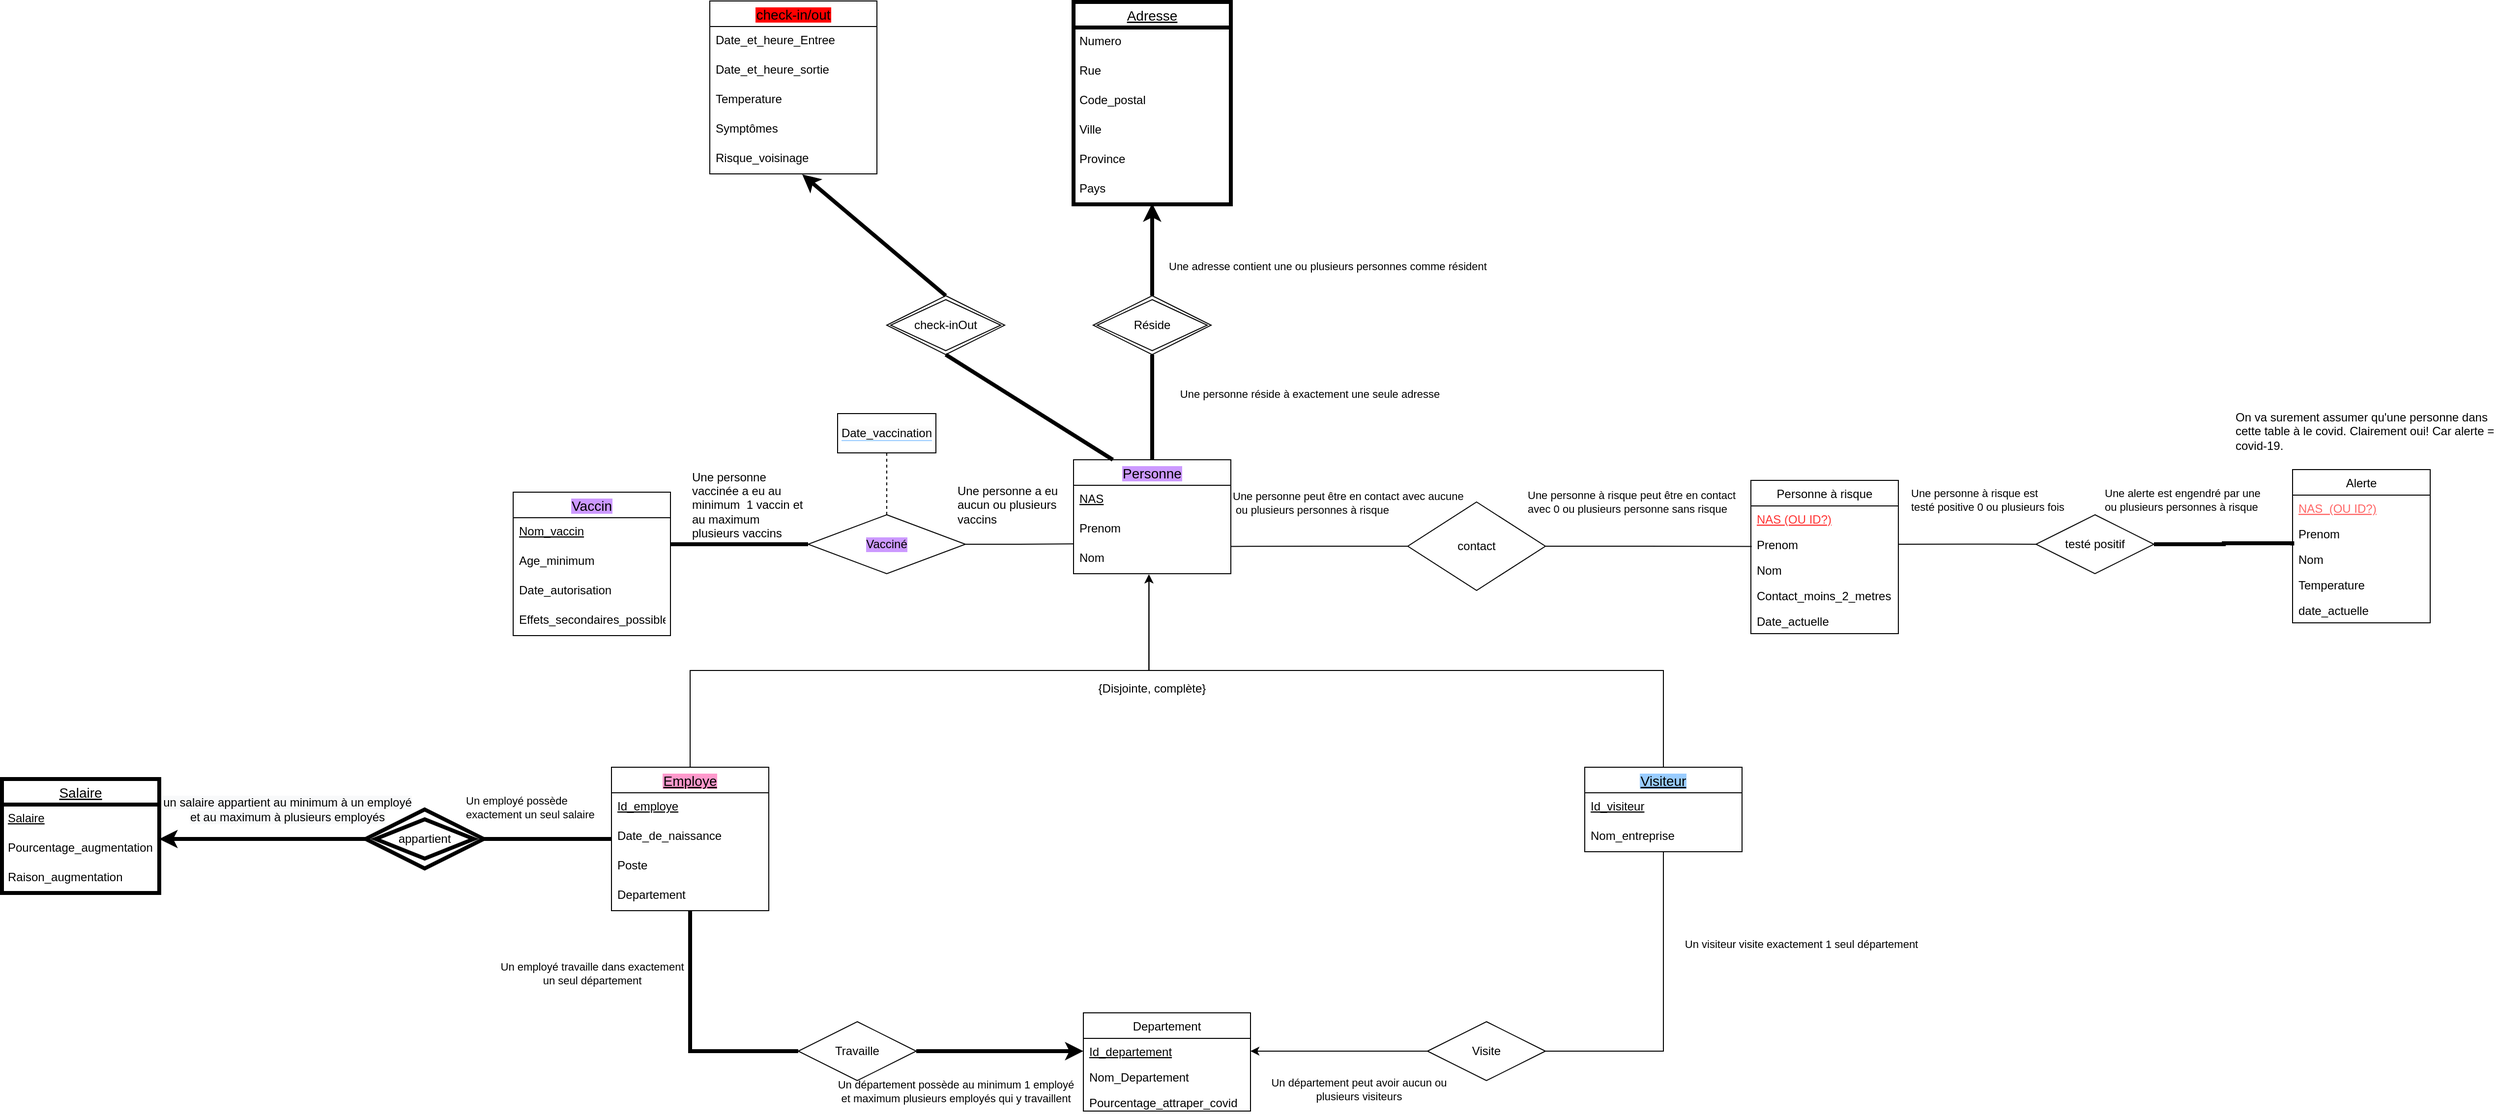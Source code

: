 <mxfile version="14.6.13" type="device"><diagram id="bRuMaRZddYEm2EvuowhR" name="Page-1"><mxGraphModel dx="3200" dy="2001" grid="1" gridSize="10" guides="1" tooltips="1" connect="1" arrows="1" fold="1" page="1" pageScale="1" pageWidth="1169" pageHeight="827" math="0" shadow="0"><root><mxCell id="0"/><mxCell id="1" parent="0"/><mxCell id="vKXsdxQeHQxH98xxtYN8-13" value="Personne à risque" style="swimlane;fontStyle=0;childLayout=stackLayout;horizontal=1;startSize=26;horizontalStack=0;resizeParent=1;resizeParentMax=0;resizeLast=0;collapsible=1;marginBottom=0;" parent="1" vertex="1"><mxGeometry x="1169" y="-132" width="150" height="156" as="geometry"/></mxCell><mxCell id="vKXsdxQeHQxH98xxtYN8-14" value="NAS (OU ID?)" style="text;strokeColor=none;fillColor=none;align=left;verticalAlign=top;spacingLeft=4;spacingRight=4;overflow=hidden;rotatable=0;points=[[0,0.5],[1,0.5]];portConstraint=eastwest;fontStyle=4;fontColor=#FF3333;" parent="vKXsdxQeHQxH98xxtYN8-13" vertex="1"><mxGeometry y="26" width="150" height="26" as="geometry"/></mxCell><mxCell id="vKXsdxQeHQxH98xxtYN8-15" value="Prenom" style="text;strokeColor=none;fillColor=none;align=left;verticalAlign=top;spacingLeft=4;spacingRight=4;overflow=hidden;rotatable=0;points=[[0,0.5],[1,0.5]];portConstraint=eastwest;" parent="vKXsdxQeHQxH98xxtYN8-13" vertex="1"><mxGeometry y="52" width="150" height="26" as="geometry"/></mxCell><mxCell id="vKXsdxQeHQxH98xxtYN8-74" value="Nom" style="text;strokeColor=none;fillColor=none;align=left;verticalAlign=top;spacingLeft=4;spacingRight=4;overflow=hidden;rotatable=0;points=[[0,0.5],[1,0.5]];portConstraint=eastwest;" parent="vKXsdxQeHQxH98xxtYN8-13" vertex="1"><mxGeometry y="78" width="150" height="26" as="geometry"/></mxCell><mxCell id="vKXsdxQeHQxH98xxtYN8-16" value="Contact_moins_2_metres" style="text;strokeColor=none;fillColor=none;align=left;verticalAlign=top;spacingLeft=4;spacingRight=4;overflow=hidden;rotatable=0;points=[[0,0.5],[1,0.5]];portConstraint=eastwest;" parent="vKXsdxQeHQxH98xxtYN8-13" vertex="1"><mxGeometry y="104" width="150" height="26" as="geometry"/></mxCell><mxCell id="vKXsdxQeHQxH98xxtYN8-100" value="Date_actuelle" style="text;strokeColor=none;fillColor=none;align=left;verticalAlign=top;spacingLeft=4;spacingRight=4;overflow=hidden;rotatable=0;points=[[0,0.5],[1,0.5]];portConstraint=eastwest;" parent="vKXsdxQeHQxH98xxtYN8-13" vertex="1"><mxGeometry y="130" width="150" height="26" as="geometry"/></mxCell><mxCell id="vKXsdxQeHQxH98xxtYN8-131" style="edgeStyle=orthogonalEdgeStyle;rounded=0;orthogonalLoop=1;jettySize=auto;html=1;exitX=0.5;exitY=0;exitDx=0;exitDy=0;entryX=0.5;entryY=1;entryDx=0;entryDy=0;startArrow=none;startFill=0;endArrow=none;endFill=0;strokeWidth=4;" parent="1" source="vKXsdxQeHQxH98xxtYN8-32" target="vKXsdxQeHQxH98xxtYN8-130" edge="1"><mxGeometry relative="1" as="geometry"><Array as="points"><mxPoint x="560" y="-230"/><mxPoint x="560" y="-230"/></Array></mxGeometry></mxCell><mxCell id="vKXsdxQeHQxH98xxtYN8-156" value="Une personne réside à exactement une seule adresse" style="edgeLabel;html=1;align=center;verticalAlign=middle;resizable=0;points=[];" parent="vKXsdxQeHQxH98xxtYN8-131" vertex="1" connectable="0"><mxGeometry x="0.327" y="1" relative="1" as="geometry"><mxPoint x="160.5" y="4" as="offset"/></mxGeometry></mxCell><mxCell id="vKXsdxQeHQxH98xxtYN8-32" value="Personne" style="swimlane;fontStyle=0;childLayout=stackLayout;horizontal=1;startSize=26;horizontalStack=0;resizeParent=1;resizeParentMax=0;resizeLast=0;collapsible=1;marginBottom=0;align=center;fontSize=14;labelBackgroundColor=#CC99FF;" parent="1" vertex="1"><mxGeometry x="480" y="-153" width="160" height="116" as="geometry"/></mxCell><mxCell id="vKXsdxQeHQxH98xxtYN8-126" value="NAS" style="text;strokeColor=none;fillColor=none;spacingLeft=4;spacingRight=4;overflow=hidden;rotatable=0;points=[[0,0.5],[1,0.5]];portConstraint=eastwest;fontSize=12;fontStyle=4" parent="vKXsdxQeHQxH98xxtYN8-32" vertex="1"><mxGeometry y="26" width="160" height="30" as="geometry"/></mxCell><mxCell id="vKXsdxQeHQxH98xxtYN8-64" value="Prenom" style="text;strokeColor=none;fillColor=none;spacingLeft=4;spacingRight=4;overflow=hidden;rotatable=0;points=[[0,0.5],[1,0.5]];portConstraint=eastwest;fontSize=12;" parent="vKXsdxQeHQxH98xxtYN8-32" vertex="1"><mxGeometry y="56" width="160" height="30" as="geometry"/></mxCell><mxCell id="vKXsdxQeHQxH98xxtYN8-33" value="Nom" style="text;strokeColor=none;fillColor=none;spacingLeft=4;spacingRight=4;overflow=hidden;rotatable=0;points=[[0,0.5],[1,0.5]];portConstraint=eastwest;fontSize=12;" parent="vKXsdxQeHQxH98xxtYN8-32" vertex="1"><mxGeometry y="86" width="160" height="30" as="geometry"/></mxCell><mxCell id="vKXsdxQeHQxH98xxtYN8-61" style="edgeStyle=orthogonalEdgeStyle;rounded=0;orthogonalLoop=1;jettySize=auto;html=1;exitX=0.5;exitY=0;exitDx=0;exitDy=0;entryX=0.48;entryY=1.027;entryDx=0;entryDy=0;entryPerimeter=0;" parent="1" source="vKXsdxQeHQxH98xxtYN8-35" target="vKXsdxQeHQxH98xxtYN8-33" edge="1"><mxGeometry relative="1" as="geometry"><mxPoint x="556" y="16" as="targetPoint"/></mxGeometry></mxCell><mxCell id="vKXsdxQeHQxH98xxtYN8-69" style="edgeStyle=orthogonalEdgeStyle;rounded=0;orthogonalLoop=1;jettySize=auto;html=1;exitX=0.5;exitY=1;exitDx=0;exitDy=0;entryX=0;entryY=0.5;entryDx=0;entryDy=0;endArrow=none;endFill=0;strokeWidth=4;startArrow=none;startFill=0;" parent="1" source="vKXsdxQeHQxH98xxtYN8-35" target="vKXsdxQeHQxH98xxtYN8-66" edge="1"><mxGeometry relative="1" as="geometry"/></mxCell><mxCell id="vKXsdxQeHQxH98xxtYN8-150" value="Un employé travaille dans exactement &lt;br&gt;un seul département" style="edgeLabel;html=1;align=center;verticalAlign=middle;resizable=0;points=[];" parent="vKXsdxQeHQxH98xxtYN8-69" vertex="1" connectable="0"><mxGeometry x="-0.576" y="1" relative="1" as="geometry"><mxPoint x="-101" y="10" as="offset"/></mxGeometry></mxCell><mxCell id="vKXsdxQeHQxH98xxtYN8-136" style="edgeStyle=orthogonalEdgeStyle;rounded=0;orthogonalLoop=1;jettySize=auto;html=1;exitX=0;exitY=0.5;exitDx=0;exitDy=0;entryX=1;entryY=0.5;entryDx=0;entryDy=0;startArrow=none;startFill=0;endArrow=none;endFill=0;strokeWidth=4;" parent="1" source="vKXsdxQeHQxH98xxtYN8-35" target="vKXsdxQeHQxH98xxtYN8-176" edge="1"><mxGeometry relative="1" as="geometry"><mxPoint x="-120" y="233" as="targetPoint"/></mxGeometry></mxCell><mxCell id="vKXsdxQeHQxH98xxtYN8-144" value="Un employé possède&lt;br&gt;exactement un seul salaire" style="edgeLabel;html=1;align=left;verticalAlign=middle;resizable=0;points=[];" parent="vKXsdxQeHQxH98xxtYN8-136" vertex="1" connectable="0"><mxGeometry x="-0.245" relative="1" as="geometry"><mxPoint x="-101" y="-32" as="offset"/></mxGeometry></mxCell><mxCell id="vKXsdxQeHQxH98xxtYN8-35" value="Employe" style="swimlane;fontStyle=4;childLayout=stackLayout;horizontal=1;startSize=26;horizontalStack=0;resizeParent=1;resizeParentMax=0;resizeLast=0;collapsible=1;marginBottom=0;align=center;fontSize=14;labelBackgroundColor=#FF99CC;" parent="1" vertex="1"><mxGeometry x="10" y="160" width="160" height="146" as="geometry"/></mxCell><mxCell id="vKXsdxQeHQxH98xxtYN8-49" value="Id_employe" style="text;strokeColor=none;fillColor=none;spacingLeft=4;spacingRight=4;overflow=hidden;rotatable=0;points=[[0,0.5],[1,0.5]];portConstraint=eastwest;fontSize=12;fontStyle=4" parent="vKXsdxQeHQxH98xxtYN8-35" vertex="1"><mxGeometry y="26" width="160" height="30" as="geometry"/></mxCell><mxCell id="vKXsdxQeHQxH98xxtYN8-37" value="Date_de_naissance" style="text;strokeColor=none;fillColor=none;spacingLeft=4;spacingRight=4;overflow=hidden;rotatable=0;points=[[0,0.5],[1,0.5]];portConstraint=eastwest;fontSize=12;" parent="vKXsdxQeHQxH98xxtYN8-35" vertex="1"><mxGeometry y="56" width="160" height="30" as="geometry"/></mxCell><mxCell id="vKXsdxQeHQxH98xxtYN8-39" value="Poste" style="text;strokeColor=none;fillColor=none;spacingLeft=4;spacingRight=4;overflow=hidden;rotatable=0;points=[[0,0.5],[1,0.5]];portConstraint=eastwest;fontSize=12;" parent="vKXsdxQeHQxH98xxtYN8-35" vertex="1"><mxGeometry y="86" width="160" height="30" as="geometry"/></mxCell><mxCell id="vKXsdxQeHQxH98xxtYN8-40" value="Departement" style="text;strokeColor=none;fillColor=none;spacingLeft=4;spacingRight=4;overflow=hidden;rotatable=0;points=[[0,0.5],[1,0.5]];portConstraint=eastwest;fontSize=12;" parent="vKXsdxQeHQxH98xxtYN8-35" vertex="1"><mxGeometry y="116" width="160" height="30" as="geometry"/></mxCell><mxCell id="vKXsdxQeHQxH98xxtYN8-59" style="edgeStyle=orthogonalEdgeStyle;rounded=0;orthogonalLoop=1;jettySize=auto;html=1;exitX=0.5;exitY=0;exitDx=0;exitDy=0;entryX=0.479;entryY=1.021;entryDx=0;entryDy=0;entryPerimeter=0;" parent="1" source="vKXsdxQeHQxH98xxtYN8-42" target="vKXsdxQeHQxH98xxtYN8-33" edge="1"><mxGeometry relative="1" as="geometry"><mxPoint x="556" y="15.82" as="targetPoint"/></mxGeometry></mxCell><mxCell id="vKXsdxQeHQxH98xxtYN8-72" style="edgeStyle=orthogonalEdgeStyle;rounded=0;orthogonalLoop=1;jettySize=auto;html=1;exitX=0.5;exitY=1;exitDx=0;exitDy=0;entryX=1;entryY=0.5;entryDx=0;entryDy=0;strokeWidth=1;endArrow=none;endFill=0;startArrow=none;startFill=0;" parent="1" source="vKXsdxQeHQxH98xxtYN8-42" target="vKXsdxQeHQxH98xxtYN8-67" edge="1"><mxGeometry relative="1" as="geometry"/></mxCell><mxCell id="vKXsdxQeHQxH98xxtYN8-147" value="Un visiteur visite exactement 1 seul département" style="edgeLabel;html=1;align=center;verticalAlign=middle;resizable=0;points=[];" parent="vKXsdxQeHQxH98xxtYN8-72" vertex="1" connectable="0"><mxGeometry x="-0.428" relative="1" as="geometry"><mxPoint x="139.5" y="1.5" as="offset"/></mxGeometry></mxCell><mxCell id="vKXsdxQeHQxH98xxtYN8-42" value="Visiteur" style="swimlane;fontStyle=4;childLayout=stackLayout;horizontal=1;startSize=26;horizontalStack=0;resizeParent=1;resizeParentMax=0;resizeLast=0;collapsible=1;marginBottom=0;align=center;fontSize=14;labelBackgroundColor=#99CCFF;" parent="1" vertex="1"><mxGeometry x="1000" y="160" width="160" height="86" as="geometry"/></mxCell><mxCell id="vKXsdxQeHQxH98xxtYN8-48" value="Id_visiteur" style="text;strokeColor=none;fillColor=none;spacingLeft=4;spacingRight=4;overflow=hidden;rotatable=0;points=[[0,0.5],[1,0.5]];portConstraint=eastwest;fontSize=12;fontStyle=4" parent="vKXsdxQeHQxH98xxtYN8-42" vertex="1"><mxGeometry y="26" width="160" height="30" as="geometry"/></mxCell><mxCell id="vKXsdxQeHQxH98xxtYN8-44" value="Nom_entreprise" style="text;strokeColor=none;fillColor=none;spacingLeft=4;spacingRight=4;overflow=hidden;rotatable=0;points=[[0,0.5],[1,0.5]];portConstraint=eastwest;fontSize=12;" parent="vKXsdxQeHQxH98xxtYN8-42" vertex="1"><mxGeometry y="56" width="160" height="30" as="geometry"/></mxCell><mxCell id="vKXsdxQeHQxH98xxtYN8-51" value="Departement" style="swimlane;fontStyle=0;childLayout=stackLayout;horizontal=1;startSize=26;horizontalStack=0;resizeParent=1;resizeParentMax=0;resizeLast=0;collapsible=1;marginBottom=0;" parent="1" vertex="1"><mxGeometry x="490" y="410" width="170" height="100" as="geometry"/></mxCell><mxCell id="vKXsdxQeHQxH98xxtYN8-52" value="Id_departement" style="text;strokeColor=none;fillColor=none;align=left;verticalAlign=top;spacingLeft=4;spacingRight=4;overflow=hidden;rotatable=0;points=[[0,0.5],[1,0.5]];portConstraint=eastwest;fontStyle=4" parent="vKXsdxQeHQxH98xxtYN8-51" vertex="1"><mxGeometry y="26" width="170" height="26" as="geometry"/></mxCell><mxCell id="vKXsdxQeHQxH98xxtYN8-53" value="Nom_Departement" style="text;strokeColor=none;fillColor=none;align=left;verticalAlign=top;spacingLeft=4;spacingRight=4;overflow=hidden;rotatable=0;points=[[0,0.5],[1,0.5]];portConstraint=eastwest;" parent="vKXsdxQeHQxH98xxtYN8-51" vertex="1"><mxGeometry y="52" width="170" height="26" as="geometry"/></mxCell><mxCell id="vKXsdxQeHQxH98xxtYN8-99" value="Pourcentage_attraper_covid" style="text;strokeColor=none;fillColor=none;align=left;verticalAlign=top;spacingLeft=4;spacingRight=4;overflow=hidden;rotatable=0;points=[[0,0.5],[1,0.5]];portConstraint=eastwest;" parent="vKXsdxQeHQxH98xxtYN8-51" vertex="1"><mxGeometry y="78" width="170" height="22" as="geometry"/></mxCell><mxCell id="vKXsdxQeHQxH98xxtYN8-62" value="{Disjointe, complète}" style="text;html=1;strokeColor=none;fillColor=none;align=center;verticalAlign=middle;whiteSpace=wrap;rounded=0;" parent="1" vertex="1"><mxGeometry x="495" y="70" width="130" height="20" as="geometry"/></mxCell><mxCell id="vKXsdxQeHQxH98xxtYN8-70" style="edgeStyle=orthogonalEdgeStyle;rounded=0;orthogonalLoop=1;jettySize=auto;html=1;exitX=1;exitY=0.5;exitDx=0;exitDy=0;entryX=0;entryY=0.5;entryDx=0;entryDy=0;strokeWidth=4;endArrow=classic;endFill=1;" parent="1" source="vKXsdxQeHQxH98xxtYN8-66" target="vKXsdxQeHQxH98xxtYN8-52" edge="1"><mxGeometry relative="1" as="geometry"/></mxCell><mxCell id="vKXsdxQeHQxH98xxtYN8-151" value="Un département possède au minimum 1 employé &lt;br&gt;et maximum plusieurs employés qui y travaillent" style="edgeLabel;html=1;align=center;verticalAlign=middle;resizable=0;points=[];" parent="vKXsdxQeHQxH98xxtYN8-70" vertex="1" connectable="0"><mxGeometry x="0.126" relative="1" as="geometry"><mxPoint x="-56" y="41" as="offset"/></mxGeometry></mxCell><mxCell id="vKXsdxQeHQxH98xxtYN8-66" value="Travaille" style="shape=rhombus;perimeter=rhombusPerimeter;whiteSpace=wrap;html=1;align=center;" parent="1" vertex="1"><mxGeometry x="200" y="419" width="120" height="60" as="geometry"/></mxCell><mxCell id="vKXsdxQeHQxH98xxtYN8-71" style="edgeStyle=orthogonalEdgeStyle;rounded=0;orthogonalLoop=1;jettySize=auto;html=1;exitX=0;exitY=0.5;exitDx=0;exitDy=0;entryX=1;entryY=0.5;entryDx=0;entryDy=0;endArrow=classic;endFill=1;startArrow=none;startFill=0;" parent="1" source="vKXsdxQeHQxH98xxtYN8-67" target="vKXsdxQeHQxH98xxtYN8-52" edge="1"><mxGeometry relative="1" as="geometry"/></mxCell><mxCell id="vKXsdxQeHQxH98xxtYN8-148" value="Un département peut avoir aucun ou&lt;br&gt;&amp;nbsp;plusieurs visiteurs&amp;nbsp;" style="edgeLabel;html=1;align=center;verticalAlign=middle;resizable=0;points=[];" parent="vKXsdxQeHQxH98xxtYN8-71" vertex="1" connectable="0"><mxGeometry x="0.216" y="1" relative="1" as="geometry"><mxPoint x="39" y="38" as="offset"/></mxGeometry></mxCell><mxCell id="vKXsdxQeHQxH98xxtYN8-67" value="Visite" style="shape=rhombus;perimeter=rhombusPerimeter;whiteSpace=wrap;html=1;align=center;" parent="1" vertex="1"><mxGeometry x="840" y="419" width="120" height="60" as="geometry"/></mxCell><mxCell id="vKXsdxQeHQxH98xxtYN8-75" value="Alerte" style="swimlane;fontStyle=0;childLayout=stackLayout;horizontal=1;startSize=26;horizontalStack=0;resizeParent=1;resizeParentMax=0;resizeLast=0;collapsible=1;marginBottom=0;strokeWidth=1;" parent="1" vertex="1"><mxGeometry x="1720" y="-143" width="140" height="156" as="geometry"/></mxCell><mxCell id="vKXsdxQeHQxH98xxtYN8-76" value="NAS  (OU ID?)" style="text;strokeColor=none;fillColor=none;align=left;verticalAlign=top;spacingLeft=4;spacingRight=4;overflow=hidden;rotatable=0;points=[[0,0.5],[1,0.5]];portConstraint=eastwest;fontStyle=4;fontColor=#FF6666;" parent="vKXsdxQeHQxH98xxtYN8-75" vertex="1"><mxGeometry y="26" width="140" height="26" as="geometry"/></mxCell><mxCell id="vKXsdxQeHQxH98xxtYN8-77" value="Prenom" style="text;strokeColor=none;fillColor=none;align=left;verticalAlign=top;spacingLeft=4;spacingRight=4;overflow=hidden;rotatable=0;points=[[0,0.5],[1,0.5]];portConstraint=eastwest;" parent="vKXsdxQeHQxH98xxtYN8-75" vertex="1"><mxGeometry y="52" width="140" height="26" as="geometry"/></mxCell><mxCell id="vKXsdxQeHQxH98xxtYN8-78" value="Nom" style="text;strokeColor=none;fillColor=none;align=left;verticalAlign=top;spacingLeft=4;spacingRight=4;overflow=hidden;rotatable=0;points=[[0,0.5],[1,0.5]];portConstraint=eastwest;" parent="vKXsdxQeHQxH98xxtYN8-75" vertex="1"><mxGeometry y="78" width="140" height="26" as="geometry"/></mxCell><mxCell id="vKXsdxQeHQxH98xxtYN8-85" value="Temperature" style="text;strokeColor=none;fillColor=none;align=left;verticalAlign=top;spacingLeft=4;spacingRight=4;overflow=hidden;rotatable=0;points=[[0,0.5],[1,0.5]];portConstraint=eastwest;" parent="vKXsdxQeHQxH98xxtYN8-75" vertex="1"><mxGeometry y="104" width="140" height="26" as="geometry"/></mxCell><mxCell id="vKXsdxQeHQxH98xxtYN8-79" value="date_actuelle" style="text;strokeColor=none;fillColor=none;align=left;verticalAlign=top;spacingLeft=4;spacingRight=4;overflow=hidden;rotatable=0;points=[[0,0.5],[1,0.5]];portConstraint=eastwest;" parent="vKXsdxQeHQxH98xxtYN8-75" vertex="1"><mxGeometry y="130" width="140" height="26" as="geometry"/></mxCell><mxCell id="vKXsdxQeHQxH98xxtYN8-90" style="edgeStyle=orthogonalEdgeStyle;rounded=0;orthogonalLoop=1;jettySize=auto;html=1;exitX=0;exitY=0.5;exitDx=0;exitDy=0;entryX=1.001;entryY=0.307;entryDx=0;entryDy=0;entryPerimeter=0;endArrow=none;endFill=0;" parent="1" source="vKXsdxQeHQxH98xxtYN8-88" edge="1"><mxGeometry relative="1" as="geometry"><mxPoint x="640.16" y="-64.79" as="targetPoint"/></mxGeometry></mxCell><mxCell id="vKXsdxQeHQxH98xxtYN8-158" value="Une personne peut être en contact avec aucune&lt;br&gt;&amp;nbsp;ou plusieurs personnes à risque&amp;nbsp;" style="edgeLabel;html=1;align=left;verticalAlign=middle;resizable=0;points=[];" parent="vKXsdxQeHQxH98xxtYN8-90" vertex="1" connectable="0"><mxGeometry x="0.146" y="1" relative="1" as="geometry"><mxPoint x="-77" y="-46" as="offset"/></mxGeometry></mxCell><mxCell id="vKXsdxQeHQxH98xxtYN8-92" style="edgeStyle=orthogonalEdgeStyle;rounded=0;orthogonalLoop=1;jettySize=auto;html=1;exitX=1;exitY=0.5;exitDx=0;exitDy=0;entryX=0.006;entryY=0.587;entryDx=0;entryDy=0;entryPerimeter=0;endArrow=none;endFill=0;" parent="1" source="vKXsdxQeHQxH98xxtYN8-88" target="vKXsdxQeHQxH98xxtYN8-15" edge="1"><mxGeometry relative="1" as="geometry"/></mxCell><mxCell id="vKXsdxQeHQxH98xxtYN8-159" value="Une personne à risque peut être en contact &lt;br&gt;avec 0 ou plusieurs personne sans risque" style="edgeLabel;html=1;align=left;verticalAlign=middle;resizable=0;points=[];" parent="vKXsdxQeHQxH98xxtYN8-92" vertex="1" connectable="0"><mxGeometry x="-0.086" y="-1" relative="1" as="geometry"><mxPoint x="-116" y="-46" as="offset"/></mxGeometry></mxCell><mxCell id="vKXsdxQeHQxH98xxtYN8-88" value="contact" style="shape=rhombus;perimeter=rhombusPerimeter;whiteSpace=wrap;html=1;align=center;" parent="1" vertex="1"><mxGeometry x="820" y="-110" width="140" height="90" as="geometry"/></mxCell><mxCell id="vKXsdxQeHQxH98xxtYN8-94" style="edgeStyle=orthogonalEdgeStyle;rounded=0;orthogonalLoop=1;jettySize=auto;html=1;exitX=1;exitY=0.5;exitDx=0;exitDy=0;endArrow=none;endFill=0;startArrow=none;startFill=0;strokeWidth=4;entryX=-0.002;entryY=-0.029;entryDx=0;entryDy=0;entryPerimeter=0;" parent="1" source="vKXsdxQeHQxH98xxtYN8-160" target="vKXsdxQeHQxH98xxtYN8-78" edge="1"><mxGeometry relative="1" as="geometry"><mxPoint x="1579" y="-67" as="sourcePoint"/><mxPoint x="1720" y="-68" as="targetPoint"/><Array as="points"><mxPoint x="1650" y="-67"/><mxPoint x="1650" y="-68"/><mxPoint x="1720" y="-68"/></Array></mxGeometry></mxCell><mxCell id="vKXsdxQeHQxH98xxtYN8-163" value="Une alerte est engendré par une&lt;br&gt;ou plusieurs personnes à risque" style="edgeLabel;html=1;align=left;verticalAlign=middle;resizable=0;points=[];" parent="vKXsdxQeHQxH98xxtYN8-94" vertex="1" connectable="0"><mxGeometry x="-0.359" y="-1" relative="1" as="geometry"><mxPoint x="-98" y="-46" as="offset"/></mxGeometry></mxCell><mxCell id="vKXsdxQeHQxH98xxtYN8-95" style="edgeStyle=orthogonalEdgeStyle;rounded=0;orthogonalLoop=1;jettySize=auto;html=1;exitX=0.007;exitY=0.499;exitDx=0;exitDy=0;entryX=1;entryY=0.5;entryDx=0;entryDy=0;strokeWidth=1;exitPerimeter=0;endArrow=none;endFill=0;" parent="1" source="vKXsdxQeHQxH98xxtYN8-160" target="vKXsdxQeHQxH98xxtYN8-15" edge="1"><mxGeometry relative="1" as="geometry"><mxPoint x="1459" y="-67" as="sourcePoint"/></mxGeometry></mxCell><mxCell id="vKXsdxQeHQxH98xxtYN8-162" value="Une personne à risque est &lt;br&gt;testé positive 0 ou plusieurs fois" style="edgeLabel;html=1;align=left;verticalAlign=middle;resizable=0;points=[];" parent="vKXsdxQeHQxH98xxtYN8-95" vertex="1" connectable="0"><mxGeometry x="-0.232" y="-1" relative="1" as="geometry"><mxPoint x="-76" y="-44" as="offset"/></mxGeometry></mxCell><mxCell id="vKXsdxQeHQxH98xxtYN8-115" style="edgeStyle=orthogonalEdgeStyle;rounded=0;orthogonalLoop=1;jettySize=auto;html=1;exitX=1;exitY=0.5;exitDx=0;exitDy=0;entryX=0;entryY=0.221;entryDx=0;entryDy=0;entryPerimeter=0;startArrow=none;startFill=0;endArrow=none;endFill=0;strokeWidth=1;" parent="1" source="vKXsdxQeHQxH98xxtYN8-108" edge="1"><mxGeometry relative="1" as="geometry"><mxPoint x="480" y="-67.37" as="targetPoint"/></mxGeometry></mxCell><mxCell id="vKXsdxQeHQxH98xxtYN8-116" style="edgeStyle=orthogonalEdgeStyle;rounded=0;orthogonalLoop=1;jettySize=auto;html=1;exitX=0;exitY=0.5;exitDx=0;exitDy=0;startArrow=none;startFill=0;endArrow=none;endFill=0;strokeWidth=4;entryX=1.001;entryY=0.9;entryDx=0;entryDy=0;entryPerimeter=0;" parent="1" source="vKXsdxQeHQxH98xxtYN8-108" target="vKXsdxQeHQxH98xxtYN8-110" edge="1"><mxGeometry relative="1" as="geometry"><mxPoint x="111" y="-67" as="targetPoint"/></mxGeometry></mxCell><mxCell id="vKXsdxQeHQxH98xxtYN8-108" value="Vacciné" style="shape=rhombus;perimeter=rhombusPerimeter;whiteSpace=wrap;html=1;align=center;labelBackgroundColor=#CC99FF;" parent="1" vertex="1"><mxGeometry x="210" y="-97" width="160" height="60" as="geometry"/></mxCell><mxCell id="vKXsdxQeHQxH98xxtYN8-109" value="Vaccin" style="swimlane;fontStyle=0;childLayout=stackLayout;horizontal=1;startSize=26;horizontalStack=0;resizeParent=1;resizeParentMax=0;resizeLast=0;collapsible=1;marginBottom=0;align=center;fontSize=14;labelBackgroundColor=#CC99FF;" parent="1" vertex="1"><mxGeometry x="-90" y="-120" width="160" height="146" as="geometry"/></mxCell><mxCell id="vKXsdxQeHQxH98xxtYN8-110" value="Nom_vaccin" style="text;strokeColor=none;fillColor=none;spacingLeft=4;spacingRight=4;overflow=hidden;rotatable=0;points=[[0,0.5],[1,0.5]];portConstraint=eastwest;fontSize=12;fontStyle=4" parent="vKXsdxQeHQxH98xxtYN8-109" vertex="1"><mxGeometry y="26" width="160" height="30" as="geometry"/></mxCell><mxCell id="vKXsdxQeHQxH98xxtYN8-111" value="Age_minimum" style="text;strokeColor=none;fillColor=none;spacingLeft=4;spacingRight=4;overflow=hidden;rotatable=0;points=[[0,0.5],[1,0.5]];portConstraint=eastwest;fontSize=12;" parent="vKXsdxQeHQxH98xxtYN8-109" vertex="1"><mxGeometry y="56" width="160" height="30" as="geometry"/></mxCell><mxCell id="vKXsdxQeHQxH98xxtYN8-112" value="Date_autorisation" style="text;strokeColor=none;fillColor=none;spacingLeft=4;spacingRight=4;overflow=hidden;rotatable=0;points=[[0,0.5],[1,0.5]];portConstraint=eastwest;fontSize=12;" parent="vKXsdxQeHQxH98xxtYN8-109" vertex="1"><mxGeometry y="86" width="160" height="30" as="geometry"/></mxCell><mxCell id="vKXsdxQeHQxH98xxtYN8-113" value="Effets_secondaires_possibles" style="text;strokeColor=none;fillColor=none;spacingLeft=4;spacingRight=4;overflow=hidden;rotatable=0;points=[[0,0.5],[1,0.5]];portConstraint=eastwest;fontSize=12;" parent="vKXsdxQeHQxH98xxtYN8-109" vertex="1"><mxGeometry y="116" width="160" height="30" as="geometry"/></mxCell><mxCell id="vKXsdxQeHQxH98xxtYN8-117" style="edgeStyle=orthogonalEdgeStyle;rounded=0;orthogonalLoop=1;jettySize=auto;html=1;exitX=0.5;exitY=1;exitDx=0;exitDy=0;startArrow=none;startFill=0;endArrow=none;endFill=0;strokeWidth=1;dashed=1;" parent="1" source="vKXsdxQeHQxH98xxtYN8-114" target="vKXsdxQeHQxH98xxtYN8-108" edge="1"><mxGeometry relative="1" as="geometry"/></mxCell><mxCell id="vKXsdxQeHQxH98xxtYN8-114" value="&lt;span style=&quot;background-color: rgb(252 , 252 , 252)&quot;&gt;Date_vaccination&lt;/span&gt;" style="whiteSpace=wrap;html=1;align=center;labelBackgroundColor=#99CCFF;" parent="1" vertex="1"><mxGeometry x="240" y="-200" width="100" height="40" as="geometry"/></mxCell><mxCell id="vKXsdxQeHQxH98xxtYN8-118" value="Salaire" style="swimlane;fontStyle=4;childLayout=stackLayout;horizontal=1;startSize=26;horizontalStack=0;resizeParent=1;resizeParentMax=0;resizeLast=0;collapsible=1;marginBottom=0;align=center;fontSize=14;strokeWidth=4;" parent="1" vertex="1"><mxGeometry x="-610" y="172" width="160" height="116" as="geometry"/></mxCell><mxCell id="vKXsdxQeHQxH98xxtYN8-119" value="Salaire" style="text;strokeColor=none;fillColor=none;spacingLeft=4;spacingRight=4;overflow=hidden;rotatable=0;points=[[0,0.5],[1,0.5]];portConstraint=eastwest;fontSize=12;fontStyle=4" parent="vKXsdxQeHQxH98xxtYN8-118" vertex="1"><mxGeometry y="26" width="160" height="30" as="geometry"/></mxCell><mxCell id="vKXsdxQeHQxH98xxtYN8-120" value="Pourcentage_augmentation" style="text;strokeColor=none;fillColor=none;spacingLeft=4;spacingRight=4;overflow=hidden;rotatable=0;points=[[0,0.5],[1,0.5]];portConstraint=eastwest;fontSize=12;" parent="vKXsdxQeHQxH98xxtYN8-118" vertex="1"><mxGeometry y="56" width="160" height="30" as="geometry"/></mxCell><mxCell id="vKXsdxQeHQxH98xxtYN8-121" value="Raison_augmentation" style="text;strokeColor=none;fillColor=none;spacingLeft=4;spacingRight=4;overflow=hidden;rotatable=0;points=[[0,0.5],[1,0.5]];portConstraint=eastwest;fontSize=12;" parent="vKXsdxQeHQxH98xxtYN8-118" vertex="1"><mxGeometry y="86" width="160" height="30" as="geometry"/></mxCell><mxCell id="vKXsdxQeHQxH98xxtYN8-122" value="Adresse" style="swimlane;fontStyle=4;childLayout=stackLayout;horizontal=1;startSize=26;horizontalStack=0;resizeParent=1;resizeParentMax=0;resizeLast=0;collapsible=1;marginBottom=0;align=center;fontSize=14;strokeWidth=4;" parent="1" vertex="1"><mxGeometry x="480" y="-619" width="160" height="206" as="geometry"/></mxCell><mxCell id="vKXsdxQeHQxH98xxtYN8-124" value="Numero" style="text;strokeColor=none;fillColor=none;spacingLeft=4;spacingRight=4;overflow=hidden;rotatable=0;points=[[0,0.5],[1,0.5]];portConstraint=eastwest;fontSize=12;" parent="vKXsdxQeHQxH98xxtYN8-122" vertex="1"><mxGeometry y="26" width="160" height="30" as="geometry"/></mxCell><mxCell id="vKXsdxQeHQxH98xxtYN8-123" value="Rue" style="text;strokeColor=none;fillColor=none;spacingLeft=4;spacingRight=4;overflow=hidden;rotatable=0;points=[[0,0.5],[1,0.5]];portConstraint=eastwest;fontSize=12;" parent="vKXsdxQeHQxH98xxtYN8-122" vertex="1"><mxGeometry y="56" width="160" height="30" as="geometry"/></mxCell><mxCell id="vKXsdxQeHQxH98xxtYN8-125" value="Code_postal" style="text;strokeColor=none;fillColor=none;spacingLeft=4;spacingRight=4;overflow=hidden;rotatable=0;points=[[0,0.5],[1,0.5]];portConstraint=eastwest;fontSize=12;" parent="vKXsdxQeHQxH98xxtYN8-122" vertex="1"><mxGeometry y="86" width="160" height="30" as="geometry"/></mxCell><mxCell id="vKXsdxQeHQxH98xxtYN8-127" value="Ville" style="text;strokeColor=none;fillColor=none;spacingLeft=4;spacingRight=4;overflow=hidden;rotatable=0;points=[[0,0.5],[1,0.5]];portConstraint=eastwest;fontSize=12;" parent="vKXsdxQeHQxH98xxtYN8-122" vertex="1"><mxGeometry y="116" width="160" height="30" as="geometry"/></mxCell><mxCell id="vKXsdxQeHQxH98xxtYN8-128" value="Province" style="text;strokeColor=none;fillColor=none;spacingLeft=4;spacingRight=4;overflow=hidden;rotatable=0;points=[[0,0.5],[1,0.5]];portConstraint=eastwest;fontSize=12;" parent="vKXsdxQeHQxH98xxtYN8-122" vertex="1"><mxGeometry y="146" width="160" height="30" as="geometry"/></mxCell><mxCell id="vKXsdxQeHQxH98xxtYN8-129" value="Pays" style="text;strokeColor=none;fillColor=none;spacingLeft=4;spacingRight=4;overflow=hidden;rotatable=0;points=[[0,0.5],[1,0.5]];portConstraint=eastwest;fontSize=12;" parent="vKXsdxQeHQxH98xxtYN8-122" vertex="1"><mxGeometry y="176" width="160" height="30" as="geometry"/></mxCell><mxCell id="vKXsdxQeHQxH98xxtYN8-132" style="edgeStyle=orthogonalEdgeStyle;rounded=0;orthogonalLoop=1;jettySize=auto;html=1;exitX=0.5;exitY=0;exitDx=0;exitDy=0;entryX=0.5;entryY=0.967;entryDx=0;entryDy=0;entryPerimeter=0;startArrow=none;startFill=0;endArrow=classic;endFill=1;strokeWidth=4;" parent="1" source="vKXsdxQeHQxH98xxtYN8-130" target="vKXsdxQeHQxH98xxtYN8-129" edge="1"><mxGeometry relative="1" as="geometry"/></mxCell><mxCell id="vKXsdxQeHQxH98xxtYN8-157" value="Une adresse contient une ou plusieurs personnes comme résident&amp;nbsp;" style="edgeLabel;html=1;align=left;verticalAlign=middle;resizable=0;points=[];" parent="vKXsdxQeHQxH98xxtYN8-132" vertex="1" connectable="0"><mxGeometry x="-0.334" y="-1" relative="1" as="geometry"><mxPoint x="14" y="1" as="offset"/></mxGeometry></mxCell><mxCell id="vKXsdxQeHQxH98xxtYN8-130" value="Réside" style="shape=rhombus;double=1;perimeter=rhombusPerimeter;whiteSpace=wrap;html=1;align=center;" parent="1" vertex="1"><mxGeometry x="500" y="-320" width="120" height="60" as="geometry"/></mxCell><mxCell id="vKXsdxQeHQxH98xxtYN8-139" style="edgeStyle=orthogonalEdgeStyle;rounded=0;orthogonalLoop=1;jettySize=auto;html=1;exitX=0;exitY=0.5;exitDx=0;exitDy=0;entryX=1;entryY=0.169;entryDx=0;entryDy=0;entryPerimeter=0;startArrow=none;startFill=0;endArrow=classic;endFill=1;strokeWidth=4;" parent="1" source="vKXsdxQeHQxH98xxtYN8-176" target="vKXsdxQeHQxH98xxtYN8-120" edge="1"><mxGeometry relative="1" as="geometry"><mxPoint x="-240" y="233" as="sourcePoint"/></mxGeometry></mxCell><mxCell id="vKXsdxQeHQxH98xxtYN8-143" value="&lt;span style=&quot;font-size: 12px ; text-align: left ; background-color: rgb(248 , 249 , 250)&quot;&gt;un salaire appartient au minimum à un employé &lt;br&gt;et au maximum à plusieurs employés&lt;/span&gt;" style="edgeLabel;html=1;align=center;verticalAlign=middle;resizable=0;points=[];" parent="vKXsdxQeHQxH98xxtYN8-139" vertex="1" connectable="0"><mxGeometry x="-0.24" y="-3" relative="1" as="geometry"><mxPoint y="-27" as="offset"/></mxGeometry></mxCell><mxCell id="vKXsdxQeHQxH98xxtYN8-153" value="Une personne vaccinée a eu au minimum&amp;nbsp; 1 vaccin et au maximum plusieurs vaccins" style="text;html=1;strokeColor=none;fillColor=none;align=left;verticalAlign=middle;whiteSpace=wrap;rounded=0;labelBackgroundColor=none;" parent="1" vertex="1"><mxGeometry x="90" y="-132" width="120" height="50" as="geometry"/></mxCell><mxCell id="vKXsdxQeHQxH98xxtYN8-154" value="Une personne a eu aucun ou plusieurs vaccins" style="text;html=1;strokeColor=none;fillColor=none;align=left;verticalAlign=middle;whiteSpace=wrap;rounded=0;labelBackgroundColor=none;" parent="1" vertex="1"><mxGeometry x="360" y="-127" width="110" height="40" as="geometry"/></mxCell><mxCell id="vKXsdxQeHQxH98xxtYN8-160" value="testé positif" style="shape=rhombus;perimeter=rhombusPerimeter;whiteSpace=wrap;html=1;align=center;strokeWidth=1;" parent="1" vertex="1"><mxGeometry x="1459" y="-97" width="120" height="60" as="geometry"/></mxCell><mxCell id="vKXsdxQeHQxH98xxtYN8-161" value="On va surement assumer qu'une personne dans cette table à le covid. Clairement oui! Car alerte = covid-19.&amp;nbsp;" style="text;html=1;strokeColor=none;fillColor=none;align=left;verticalAlign=top;whiteSpace=wrap;rounded=0;" parent="1" vertex="1"><mxGeometry x="1660" y="-210" width="270" height="67" as="geometry"/></mxCell><mxCell id="vKXsdxQeHQxH98xxtYN8-176" value="&lt;font color=&quot;#000000&quot;&gt;appartient&lt;/font&gt;" style="shape=rhombus;double=1;perimeter=rhombusPerimeter;whiteSpace=wrap;html=1;align=center;fontColor=#FF3333;strokeWidth=4;" parent="1" vertex="1"><mxGeometry x="-240" y="203" width="120" height="60" as="geometry"/></mxCell><mxCell id="tc6Anzt8zPMb-pQ1zb2t-1" value="check-in/out" style="swimlane;fontStyle=0;childLayout=stackLayout;horizontal=1;startSize=26;horizontalStack=0;resizeParent=1;resizeParentMax=0;resizeLast=0;collapsible=1;marginBottom=0;align=center;fontSize=14;labelBackgroundColor=#FF0000;" vertex="1" parent="1"><mxGeometry x="110" y="-620" width="170" height="176" as="geometry"/></mxCell><mxCell id="tc6Anzt8zPMb-pQ1zb2t-2" value="Date_et_heure_Entree" style="text;strokeColor=none;fillColor=none;spacingLeft=4;spacingRight=4;overflow=hidden;rotatable=0;points=[[0,0.5],[1,0.5]];portConstraint=eastwest;fontSize=12;" vertex="1" parent="tc6Anzt8zPMb-pQ1zb2t-1"><mxGeometry y="26" width="170" height="30" as="geometry"/></mxCell><mxCell id="tc6Anzt8zPMb-pQ1zb2t-3" value="Date_et_heure_sortie" style="text;strokeColor=none;fillColor=none;spacingLeft=4;spacingRight=4;overflow=hidden;rotatable=0;points=[[0,0.5],[1,0.5]];portConstraint=eastwest;fontSize=12;" vertex="1" parent="tc6Anzt8zPMb-pQ1zb2t-1"><mxGeometry y="56" width="170" height="30" as="geometry"/></mxCell><mxCell id="tc6Anzt8zPMb-pQ1zb2t-4" value="Temperature" style="text;strokeColor=none;fillColor=none;spacingLeft=4;spacingRight=4;overflow=hidden;rotatable=0;points=[[0,0.5],[1,0.5]];portConstraint=eastwest;fontSize=12;" vertex="1" parent="tc6Anzt8zPMb-pQ1zb2t-1"><mxGeometry y="86" width="170" height="30" as="geometry"/></mxCell><mxCell id="tc6Anzt8zPMb-pQ1zb2t-5" value="Symptômes" style="text;strokeColor=none;fillColor=none;spacingLeft=4;spacingRight=4;overflow=hidden;rotatable=0;points=[[0,0.5],[1,0.5]];portConstraint=eastwest;fontSize=12;" vertex="1" parent="tc6Anzt8zPMb-pQ1zb2t-1"><mxGeometry y="116" width="170" height="30" as="geometry"/></mxCell><mxCell id="tc6Anzt8zPMb-pQ1zb2t-6" value="Risque_voisinage" style="text;strokeColor=none;fillColor=none;spacingLeft=4;spacingRight=4;overflow=hidden;rotatable=0;points=[[0,0.5],[1,0.5]];portConstraint=eastwest;fontSize=12;" vertex="1" parent="tc6Anzt8zPMb-pQ1zb2t-1"><mxGeometry y="146" width="170" height="30" as="geometry"/></mxCell><mxCell id="tc6Anzt8zPMb-pQ1zb2t-7" value="check-inOut" style="shape=rhombus;double=1;perimeter=rhombusPerimeter;whiteSpace=wrap;html=1;align=center;" vertex="1" parent="1"><mxGeometry x="290" y="-320" width="120" height="60" as="geometry"/></mxCell><mxCell id="tc6Anzt8zPMb-pQ1zb2t-8" style="orthogonalLoop=1;jettySize=auto;html=1;entryX=0.5;entryY=1;entryDx=0;entryDy=0;startArrow=none;startFill=0;endArrow=none;endFill=0;strokeWidth=4;rounded=0;exitX=0.25;exitY=0;exitDx=0;exitDy=0;" edge="1" parent="1" target="tc6Anzt8zPMb-pQ1zb2t-7"><mxGeometry relative="1" as="geometry"><mxPoint x="520" y="-153" as="sourcePoint"/><mxPoint x="430" y="-280" as="targetPoint"/></mxGeometry></mxCell><mxCell id="tc6Anzt8zPMb-pQ1zb2t-9" style="rounded=0;orthogonalLoop=1;jettySize=auto;html=1;exitX=0.5;exitY=0;exitDx=0;exitDy=0;entryX=0.553;entryY=1.018;entryDx=0;entryDy=0;entryPerimeter=0;startArrow=none;startFill=0;endArrow=classic;endFill=1;strokeWidth=4;" edge="1" parent="1" source="tc6Anzt8zPMb-pQ1zb2t-7" target="tc6Anzt8zPMb-pQ1zb2t-6"><mxGeometry relative="1" as="geometry"><mxPoint x="330" y="-334.01" as="sourcePoint"/><mxPoint x="330" y="-428" as="targetPoint"/></mxGeometry></mxCell></root></mxGraphModel></diagram></mxfile>
